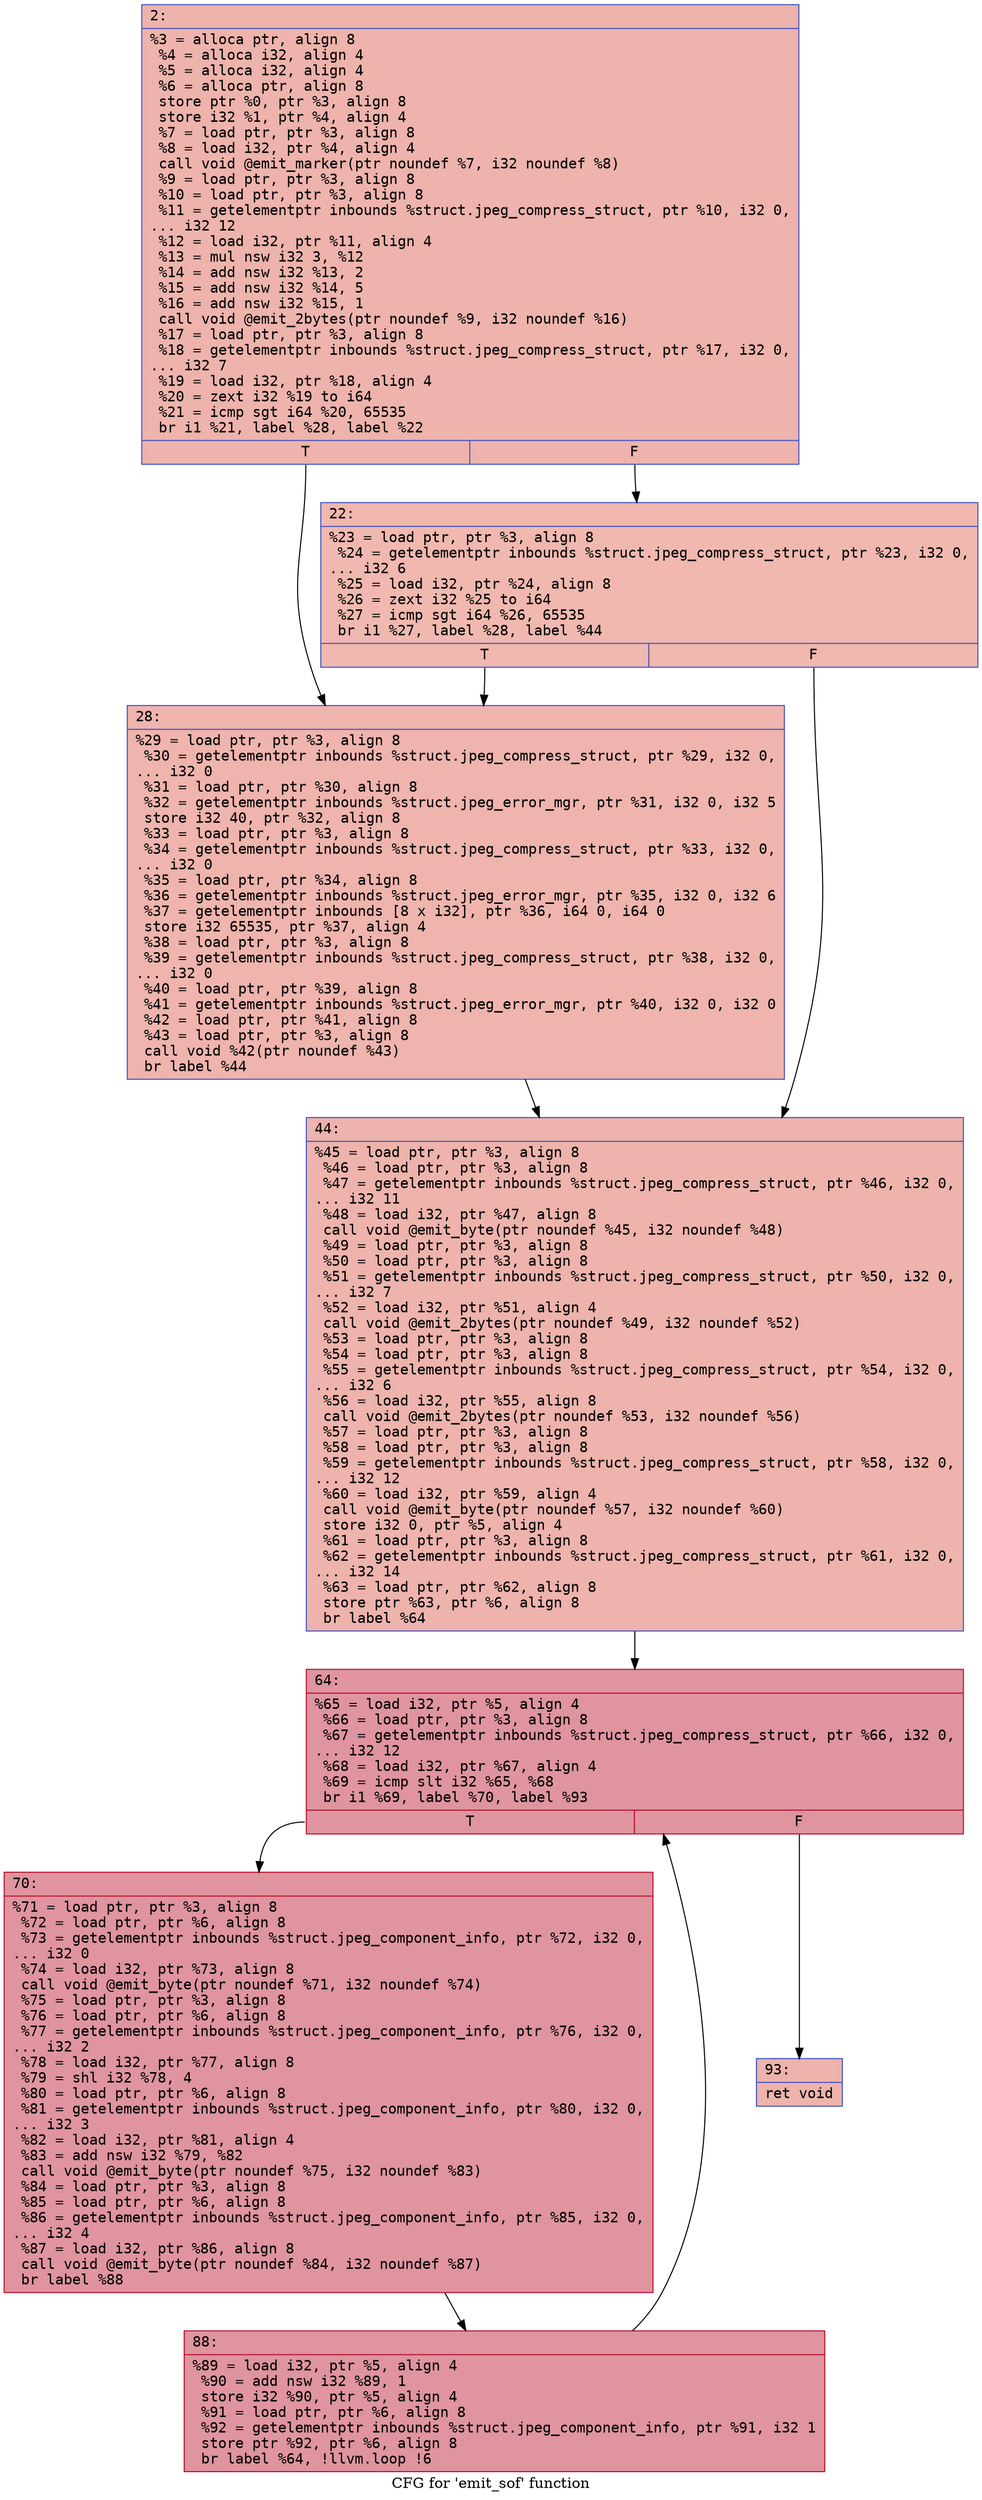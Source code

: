 digraph "CFG for 'emit_sof' function" {
	label="CFG for 'emit_sof' function";

	Node0x6000003245a0 [shape=record,color="#3d50c3ff", style=filled, fillcolor="#d6524470" fontname="Courier",label="{2:\l|  %3 = alloca ptr, align 8\l  %4 = alloca i32, align 4\l  %5 = alloca i32, align 4\l  %6 = alloca ptr, align 8\l  store ptr %0, ptr %3, align 8\l  store i32 %1, ptr %4, align 4\l  %7 = load ptr, ptr %3, align 8\l  %8 = load i32, ptr %4, align 4\l  call void @emit_marker(ptr noundef %7, i32 noundef %8)\l  %9 = load ptr, ptr %3, align 8\l  %10 = load ptr, ptr %3, align 8\l  %11 = getelementptr inbounds %struct.jpeg_compress_struct, ptr %10, i32 0,\l... i32 12\l  %12 = load i32, ptr %11, align 4\l  %13 = mul nsw i32 3, %12\l  %14 = add nsw i32 %13, 2\l  %15 = add nsw i32 %14, 5\l  %16 = add nsw i32 %15, 1\l  call void @emit_2bytes(ptr noundef %9, i32 noundef %16)\l  %17 = load ptr, ptr %3, align 8\l  %18 = getelementptr inbounds %struct.jpeg_compress_struct, ptr %17, i32 0,\l... i32 7\l  %19 = load i32, ptr %18, align 4\l  %20 = zext i32 %19 to i64\l  %21 = icmp sgt i64 %20, 65535\l  br i1 %21, label %28, label %22\l|{<s0>T|<s1>F}}"];
	Node0x6000003245a0:s0 -> Node0x600000324640[tooltip="2 -> 28\nProbability 50.00%" ];
	Node0x6000003245a0:s1 -> Node0x6000003245f0[tooltip="2 -> 22\nProbability 50.00%" ];
	Node0x6000003245f0 [shape=record,color="#3d50c3ff", style=filled, fillcolor="#dc5d4a70" fontname="Courier",label="{22:\l|  %23 = load ptr, ptr %3, align 8\l  %24 = getelementptr inbounds %struct.jpeg_compress_struct, ptr %23, i32 0,\l... i32 6\l  %25 = load i32, ptr %24, align 8\l  %26 = zext i32 %25 to i64\l  %27 = icmp sgt i64 %26, 65535\l  br i1 %27, label %28, label %44\l|{<s0>T|<s1>F}}"];
	Node0x6000003245f0:s0 -> Node0x600000324640[tooltip="22 -> 28\nProbability 50.00%" ];
	Node0x6000003245f0:s1 -> Node0x600000324690[tooltip="22 -> 44\nProbability 50.00%" ];
	Node0x600000324640 [shape=record,color="#3d50c3ff", style=filled, fillcolor="#d8564670" fontname="Courier",label="{28:\l|  %29 = load ptr, ptr %3, align 8\l  %30 = getelementptr inbounds %struct.jpeg_compress_struct, ptr %29, i32 0,\l... i32 0\l  %31 = load ptr, ptr %30, align 8\l  %32 = getelementptr inbounds %struct.jpeg_error_mgr, ptr %31, i32 0, i32 5\l  store i32 40, ptr %32, align 8\l  %33 = load ptr, ptr %3, align 8\l  %34 = getelementptr inbounds %struct.jpeg_compress_struct, ptr %33, i32 0,\l... i32 0\l  %35 = load ptr, ptr %34, align 8\l  %36 = getelementptr inbounds %struct.jpeg_error_mgr, ptr %35, i32 0, i32 6\l  %37 = getelementptr inbounds [8 x i32], ptr %36, i64 0, i64 0\l  store i32 65535, ptr %37, align 4\l  %38 = load ptr, ptr %3, align 8\l  %39 = getelementptr inbounds %struct.jpeg_compress_struct, ptr %38, i32 0,\l... i32 0\l  %40 = load ptr, ptr %39, align 8\l  %41 = getelementptr inbounds %struct.jpeg_error_mgr, ptr %40, i32 0, i32 0\l  %42 = load ptr, ptr %41, align 8\l  %43 = load ptr, ptr %3, align 8\l  call void %42(ptr noundef %43)\l  br label %44\l}"];
	Node0x600000324640 -> Node0x600000324690[tooltip="28 -> 44\nProbability 100.00%" ];
	Node0x600000324690 [shape=record,color="#3d50c3ff", style=filled, fillcolor="#d6524470" fontname="Courier",label="{44:\l|  %45 = load ptr, ptr %3, align 8\l  %46 = load ptr, ptr %3, align 8\l  %47 = getelementptr inbounds %struct.jpeg_compress_struct, ptr %46, i32 0,\l... i32 11\l  %48 = load i32, ptr %47, align 8\l  call void @emit_byte(ptr noundef %45, i32 noundef %48)\l  %49 = load ptr, ptr %3, align 8\l  %50 = load ptr, ptr %3, align 8\l  %51 = getelementptr inbounds %struct.jpeg_compress_struct, ptr %50, i32 0,\l... i32 7\l  %52 = load i32, ptr %51, align 4\l  call void @emit_2bytes(ptr noundef %49, i32 noundef %52)\l  %53 = load ptr, ptr %3, align 8\l  %54 = load ptr, ptr %3, align 8\l  %55 = getelementptr inbounds %struct.jpeg_compress_struct, ptr %54, i32 0,\l... i32 6\l  %56 = load i32, ptr %55, align 8\l  call void @emit_2bytes(ptr noundef %53, i32 noundef %56)\l  %57 = load ptr, ptr %3, align 8\l  %58 = load ptr, ptr %3, align 8\l  %59 = getelementptr inbounds %struct.jpeg_compress_struct, ptr %58, i32 0,\l... i32 12\l  %60 = load i32, ptr %59, align 4\l  call void @emit_byte(ptr noundef %57, i32 noundef %60)\l  store i32 0, ptr %5, align 4\l  %61 = load ptr, ptr %3, align 8\l  %62 = getelementptr inbounds %struct.jpeg_compress_struct, ptr %61, i32 0,\l... i32 14\l  %63 = load ptr, ptr %62, align 8\l  store ptr %63, ptr %6, align 8\l  br label %64\l}"];
	Node0x600000324690 -> Node0x6000003246e0[tooltip="44 -> 64\nProbability 100.00%" ];
	Node0x6000003246e0 [shape=record,color="#b70d28ff", style=filled, fillcolor="#b70d2870" fontname="Courier",label="{64:\l|  %65 = load i32, ptr %5, align 4\l  %66 = load ptr, ptr %3, align 8\l  %67 = getelementptr inbounds %struct.jpeg_compress_struct, ptr %66, i32 0,\l... i32 12\l  %68 = load i32, ptr %67, align 4\l  %69 = icmp slt i32 %65, %68\l  br i1 %69, label %70, label %93\l|{<s0>T|<s1>F}}"];
	Node0x6000003246e0:s0 -> Node0x600000324730[tooltip="64 -> 70\nProbability 96.88%" ];
	Node0x6000003246e0:s1 -> Node0x6000003247d0[tooltip="64 -> 93\nProbability 3.12%" ];
	Node0x600000324730 [shape=record,color="#b70d28ff", style=filled, fillcolor="#b70d2870" fontname="Courier",label="{70:\l|  %71 = load ptr, ptr %3, align 8\l  %72 = load ptr, ptr %6, align 8\l  %73 = getelementptr inbounds %struct.jpeg_component_info, ptr %72, i32 0,\l... i32 0\l  %74 = load i32, ptr %73, align 8\l  call void @emit_byte(ptr noundef %71, i32 noundef %74)\l  %75 = load ptr, ptr %3, align 8\l  %76 = load ptr, ptr %6, align 8\l  %77 = getelementptr inbounds %struct.jpeg_component_info, ptr %76, i32 0,\l... i32 2\l  %78 = load i32, ptr %77, align 8\l  %79 = shl i32 %78, 4\l  %80 = load ptr, ptr %6, align 8\l  %81 = getelementptr inbounds %struct.jpeg_component_info, ptr %80, i32 0,\l... i32 3\l  %82 = load i32, ptr %81, align 4\l  %83 = add nsw i32 %79, %82\l  call void @emit_byte(ptr noundef %75, i32 noundef %83)\l  %84 = load ptr, ptr %3, align 8\l  %85 = load ptr, ptr %6, align 8\l  %86 = getelementptr inbounds %struct.jpeg_component_info, ptr %85, i32 0,\l... i32 4\l  %87 = load i32, ptr %86, align 8\l  call void @emit_byte(ptr noundef %84, i32 noundef %87)\l  br label %88\l}"];
	Node0x600000324730 -> Node0x600000324780[tooltip="70 -> 88\nProbability 100.00%" ];
	Node0x600000324780 [shape=record,color="#b70d28ff", style=filled, fillcolor="#b70d2870" fontname="Courier",label="{88:\l|  %89 = load i32, ptr %5, align 4\l  %90 = add nsw i32 %89, 1\l  store i32 %90, ptr %5, align 4\l  %91 = load ptr, ptr %6, align 8\l  %92 = getelementptr inbounds %struct.jpeg_component_info, ptr %91, i32 1\l  store ptr %92, ptr %6, align 8\l  br label %64, !llvm.loop !6\l}"];
	Node0x600000324780 -> Node0x6000003246e0[tooltip="88 -> 64\nProbability 100.00%" ];
	Node0x6000003247d0 [shape=record,color="#3d50c3ff", style=filled, fillcolor="#d6524470" fontname="Courier",label="{93:\l|  ret void\l}"];
}
